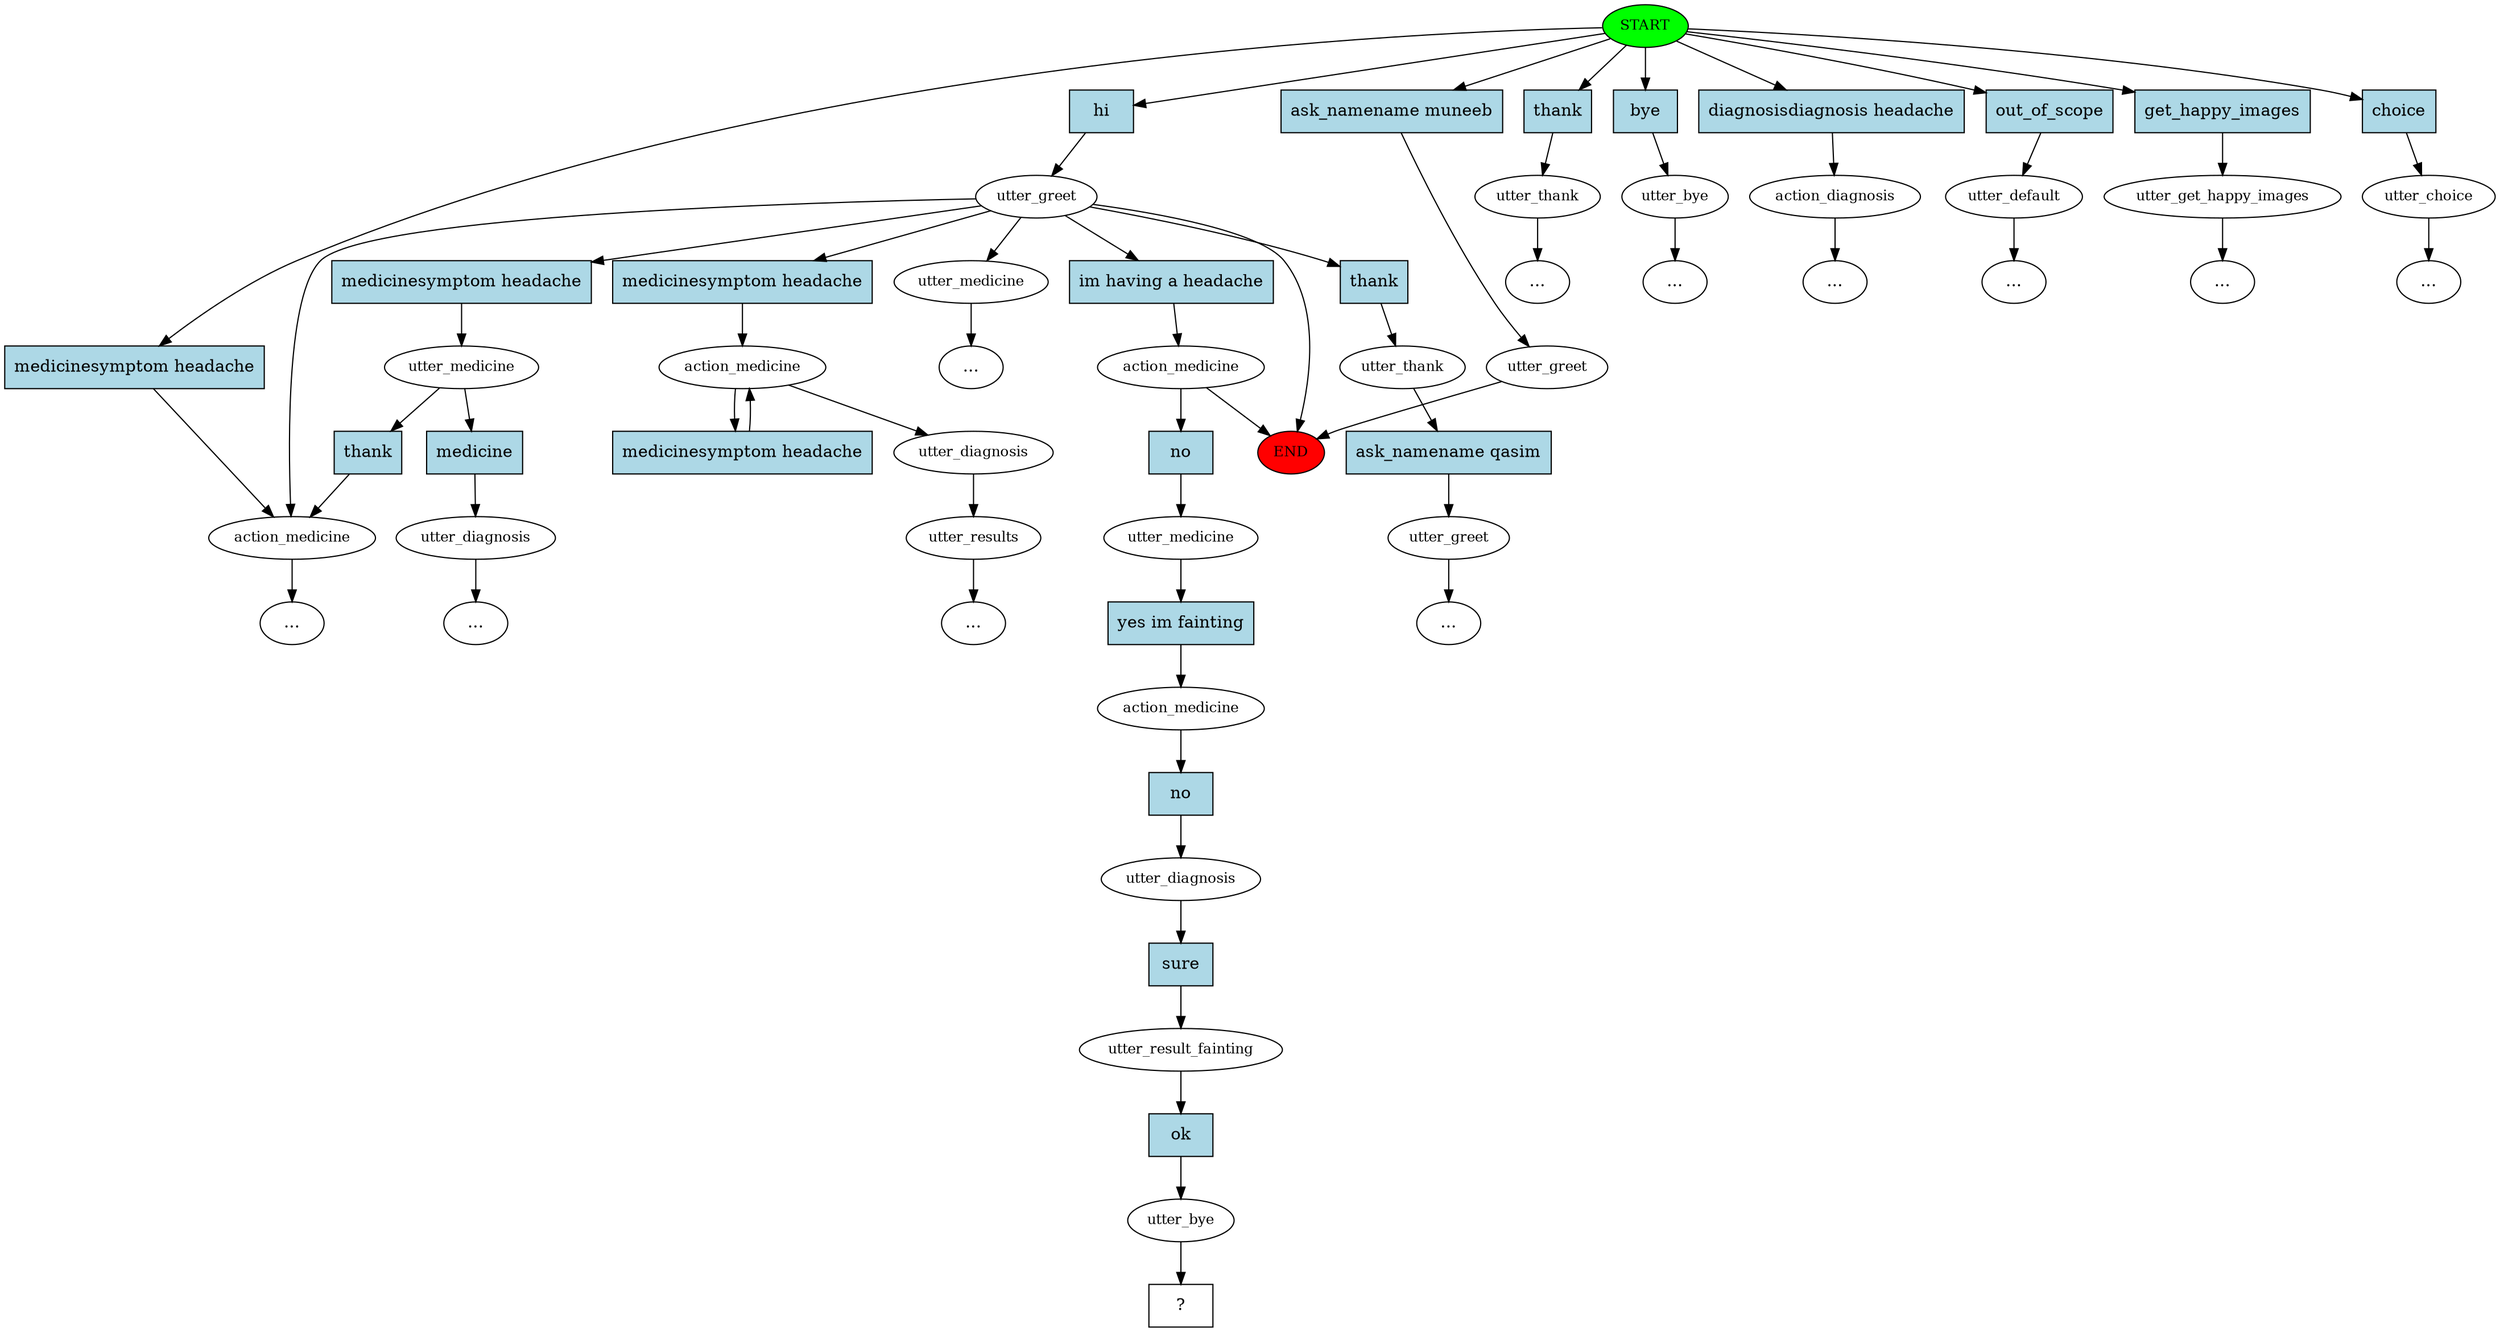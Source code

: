 digraph  {
0 [fontsize=12, label=START, fillcolor=green, style=filled, class="start active"];
1 [fontsize=12, label=utter_greet, class=active];
2 [fontsize=12, label=utter_medicine, class=""];
3 [fontsize=12, label=utter_thank, class=""];
6 [fontsize=12, label=action_medicine, class=""];
8 [fontsize=12, label=action_medicine, class=""];
10 [fontsize=12, label=utter_diagnosis, class=""];
11 [fontsize=12, label=utter_results, class=""];
12 [fontsize=12, label=utter_bye, class=""];
15 [fontsize=12, label=utter_medicine, class=""];
21 [fontsize=12, label=action_medicine, class=active];
25 [fontsize=12, label=utter_greet, class=""];
26 [fontsize=12, label=action_diagnosis, class=""];
27 [fontsize=12, label=utter_default, class=""];
29 [fontsize=12, label=utter_thank, class=""];
30 [fontsize=12, label=utter_greet, class=""];
31 [fontsize=12, label=utter_get_happy_images, class=""];
32 [fontsize=12, label=utter_choice, class=""];
36 [fontsize=12, label=utter_diagnosis, class=""];
39 [fontsize=12, label=utter_medicine, class=active];
40 [fontsize=12, label=action_medicine, class=active];
41 [fontsize=12, label=utter_diagnosis, class=active];
42 [fontsize=12, label=utter_result_fainting, class=active];
43 [fontsize=12, label=utter_bye, class=active];
44 [label="  ?  ", shape=rect, class="intent dashed active"];
45 [label=hi, fillcolor=lightblue, style=filled, shape=rect, class="intent active"];
46 [label=thank, fillcolor=lightblue, style=filled, shape=rect, class=intent];
47 [label="medicinesymptom headache", fillcolor=lightblue, style=filled, shape=rect, class=intent];
48 [label=bye, fillcolor=lightblue, style=filled, shape=rect, class=intent];
49 [label="ask_namename muneeb", fillcolor=lightblue, style=filled, shape=rect, class=intent];
50 [label="diagnosisdiagnosis headache", fillcolor=lightblue, style=filled, shape=rect, class=intent];
51 [label=out_of_scope, fillcolor=lightblue, style=filled, shape=rect, class=intent];
52 [label=get_happy_images, fillcolor=lightblue, style=filled, shape=rect, class=intent];
53 [label=choice, fillcolor=lightblue, style=filled, shape=rect, class=intent];
54 [label="medicinesymptom headache", fillcolor=lightblue, style=filled, shape=rect, class=intent];
55 [label="im having a headache", fillcolor=lightblue, style=filled, shape=rect, class="intent active"];
56 [label=thank, fillcolor=lightblue, style=filled, shape=rect, class=intent];
57 [label="medicinesymptom headache", fillcolor=lightblue, style=filled, shape=rect, class=intent];
58 [label="medicinesymptom headache", fillcolor=lightblue, style=filled, shape=rect, class=intent];
59 [label=medicine, fillcolor=lightblue, style=filled, shape=rect, class=intent];
60 [label=thank, fillcolor=lightblue, style=filled, shape=rect, class=intent];
61 [label=no, fillcolor=lightblue, style=filled, shape=rect, class="intent active"];
62 [label="ask_namename qasim", fillcolor=lightblue, style=filled, shape=rect, class=intent];
63 [label="yes im fainting", fillcolor=lightblue, style=filled, shape=rect, class="intent active"];
64 [label=no, fillcolor=lightblue, style=filled, shape=rect, class="intent active"];
65 [label=sure, fillcolor=lightblue, style=filled, shape=rect, class="intent active"];
66 [label=ok, fillcolor=lightblue, style=filled, shape=rect, class="intent active"];
"-1" [fontsize=12, label=END, fillcolor=red, style=filled, class=end];
"-20" [label="...", class=ellipsis];
"-19" [label="...", class=ellipsis];
"-18" [label="...", class=ellipsis];
"-17" [label="...", class=ellipsis];
"-16" [label="...", class=ellipsis];
"-14" [label="...", class=ellipsis];
"-13" [label="...", class=ellipsis];
"-12" [label="...", class=ellipsis];
"-8" [label="...", class=ellipsis];
"-7" [label="...", class=ellipsis];
"-4" [label="...", class=ellipsis];
0 -> 45  [key=0, class=active];
0 -> 46  [key=0, class=""];
0 -> 47  [key=0, class=""];
0 -> 48  [key=0, class=""];
0 -> 49  [key=0, class=""];
0 -> 50  [key=0, class=""];
0 -> 51  [key=0, class=""];
0 -> 52  [key=0, class=""];
0 -> 53  [key=0, class=""];
1 -> 2  [label="", key=NONE, class=""];
1 -> 6  [label="", key=NONE, class=""];
1 -> 54  [key=0, class=""];
1 -> 55  [key=0, class=active];
1 -> 56  [key=0, class=""];
1 -> 57  [key=0, class=""];
1 -> "-1"  [label="", key=NONE, class=""];
2 -> "-13"  [label="", key=NONE, class=""];
3 -> "-4"  [label="", key=NONE, class=""];
6 -> "-12"  [label="", key=NONE, class=""];
8 -> 10  [label="", key=NONE, class=""];
8 -> 58  [key=0, class=""];
10 -> 11  [label="", key=NONE, class=""];
11 -> "-7"  [label="", key=NONE, class=""];
12 -> "-8"  [label="", key=NONE, class=""];
15 -> 59  [key=0, class=""];
15 -> 60  [key=0, class=""];
21 -> 61  [key=0, class=active];
21 -> "-1"  [label="", key=NONE, class=""];
25 -> "-1"  [label="", key=NONE, class=""];
26 -> "-14"  [label="", key=NONE, class=""];
27 -> "-19"  [label="", key=NONE, class=""];
29 -> 62  [key=0, class=""];
30 -> "-16"  [label="", key=NONE, class=""];
31 -> "-17"  [label="", key=NONE, class=""];
32 -> "-18"  [label="", key=NONE, class=""];
36 -> "-20"  [label="", key=NONE, class=""];
39 -> 63  [key=0, class=active];
40 -> 64  [key=0, class=active];
41 -> 65  [key=0, class=active];
42 -> 66  [key=0, class=active];
43 -> 44  [label="", key=NONE, class=active];
45 -> 1  [key=0, class=active];
46 -> 3  [key=0, class=""];
47 -> 6  [key=0, class=""];
48 -> 12  [key=0, class=""];
49 -> 25  [key=0, class=""];
50 -> 26  [key=0, class=""];
51 -> 27  [key=0, class=""];
52 -> 31  [key=0, class=""];
53 -> 32  [key=0, class=""];
54 -> 8  [key=0, class=""];
55 -> 21  [key=0, class=active];
56 -> 29  [key=0, class=""];
57 -> 15  [key=0, class=""];
58 -> 8  [key=0, class=""];
59 -> 36  [key=0, class=""];
60 -> 6  [key=0, class=""];
61 -> 39  [key=0, class=active];
62 -> 30  [key=0, class=""];
63 -> 40  [key=0, class=active];
64 -> 41  [key=0, class=active];
65 -> 42  [key=0, class=active];
66 -> 43  [key=0, class=active];
}
